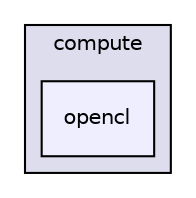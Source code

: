digraph "opencl" {
  bgcolor=transparent;
  compound=true
  node [ fontsize="10", fontname="Helvetica"];
  edge [ labelfontsize="10", labelfontname="Helvetica"];
  subgraph clusterdir_c43abae4a66aeb8339199e54631a5ea4 {
    graph [ bgcolor="#ddddee", pencolor="black", label="compute" fontname="Helvetica", fontsize="10", URL="dir_c43abae4a66aeb8339199e54631a5ea4.html"]
  dir_8bda1e29e949856306e3c93fb06c1e3f [shape=box, label="opencl", style="filled", fillcolor="#eeeeff", pencolor="black", URL="dir_8bda1e29e949856306e3c93fb06c1e3f.html"];
  }
}
